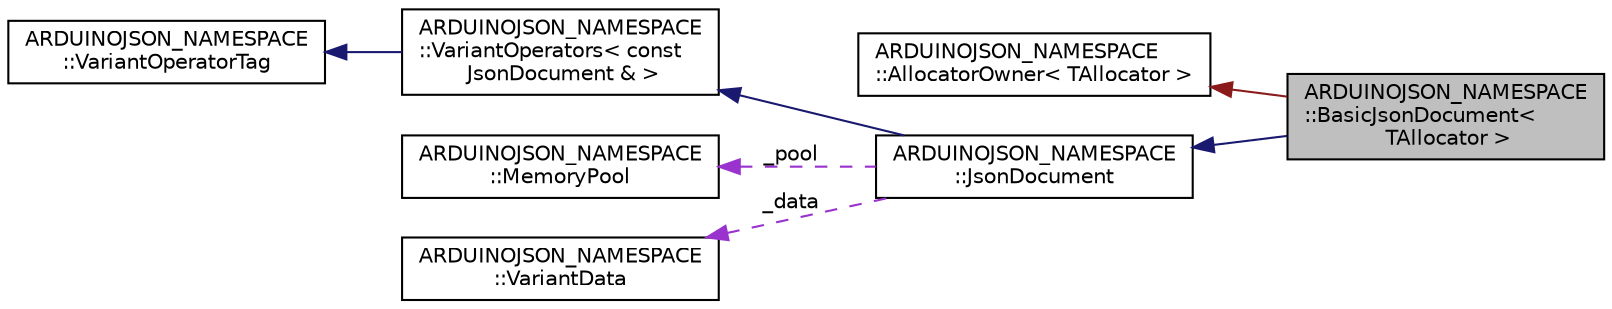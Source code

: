 digraph "ARDUINOJSON_NAMESPACE::BasicJsonDocument&lt; TAllocator &gt;"
{
 // LATEX_PDF_SIZE
  edge [fontname="Helvetica",fontsize="10",labelfontname="Helvetica",labelfontsize="10"];
  node [fontname="Helvetica",fontsize="10",shape=record];
  rankdir="LR";
  Node1 [label="ARDUINOJSON_NAMESPACE\l::BasicJsonDocument\<\l TAllocator \>",height=0.2,width=0.4,color="black", fillcolor="grey75", style="filled", fontcolor="black",tooltip=" "];
  Node2 -> Node1 [dir="back",color="firebrick4",fontsize="10",style="solid"];
  Node2 [label="ARDUINOJSON_NAMESPACE\l::AllocatorOwner\< TAllocator \>",height=0.2,width=0.4,color="black", fillcolor="white", style="filled",URL="$classARDUINOJSON__NAMESPACE_1_1AllocatorOwner.html",tooltip=" "];
  Node3 -> Node1 [dir="back",color="midnightblue",fontsize="10",style="solid"];
  Node3 [label="ARDUINOJSON_NAMESPACE\l::JsonDocument",height=0.2,width=0.4,color="black", fillcolor="white", style="filled",URL="$classARDUINOJSON__NAMESPACE_1_1JsonDocument.html",tooltip=" "];
  Node4 -> Node3 [dir="back",color="midnightblue",fontsize="10",style="solid"];
  Node4 [label="ARDUINOJSON_NAMESPACE\l::VariantOperators\< const\l JsonDocument & \>",height=0.2,width=0.4,color="black", fillcolor="white", style="filled",URL="$structARDUINOJSON__NAMESPACE_1_1VariantOperators.html",tooltip=" "];
  Node5 -> Node4 [dir="back",color="midnightblue",fontsize="10",style="solid"];
  Node5 [label="ARDUINOJSON_NAMESPACE\l::VariantOperatorTag",height=0.2,width=0.4,color="black", fillcolor="white", style="filled",URL="$structARDUINOJSON__NAMESPACE_1_1VariantOperatorTag.html",tooltip=" "];
  Node6 -> Node3 [dir="back",color="darkorchid3",fontsize="10",style="dashed",label=" _pool" ];
  Node6 [label="ARDUINOJSON_NAMESPACE\l::MemoryPool",height=0.2,width=0.4,color="black", fillcolor="white", style="filled",URL="$classARDUINOJSON__NAMESPACE_1_1MemoryPool.html",tooltip=" "];
  Node7 -> Node3 [dir="back",color="darkorchid3",fontsize="10",style="dashed",label=" _data" ];
  Node7 [label="ARDUINOJSON_NAMESPACE\l::VariantData",height=0.2,width=0.4,color="black", fillcolor="white", style="filled",URL="$classARDUINOJSON__NAMESPACE_1_1VariantData.html",tooltip=" "];
}
